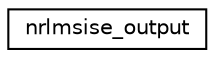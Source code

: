 digraph "Graphical Class Hierarchy"
{
 // INTERACTIVE_SVG=YES
  edge [fontname="Helvetica",fontsize="10",labelfontname="Helvetica",labelfontsize="10"];
  node [fontname="Helvetica",fontsize="10",shape=record];
  rankdir="LR";
  Node0 [label="nrlmsise_output",height=0.2,width=0.4,color="black", fillcolor="white", style="filled",URL="$structnrlmsise__output.html"];
}
